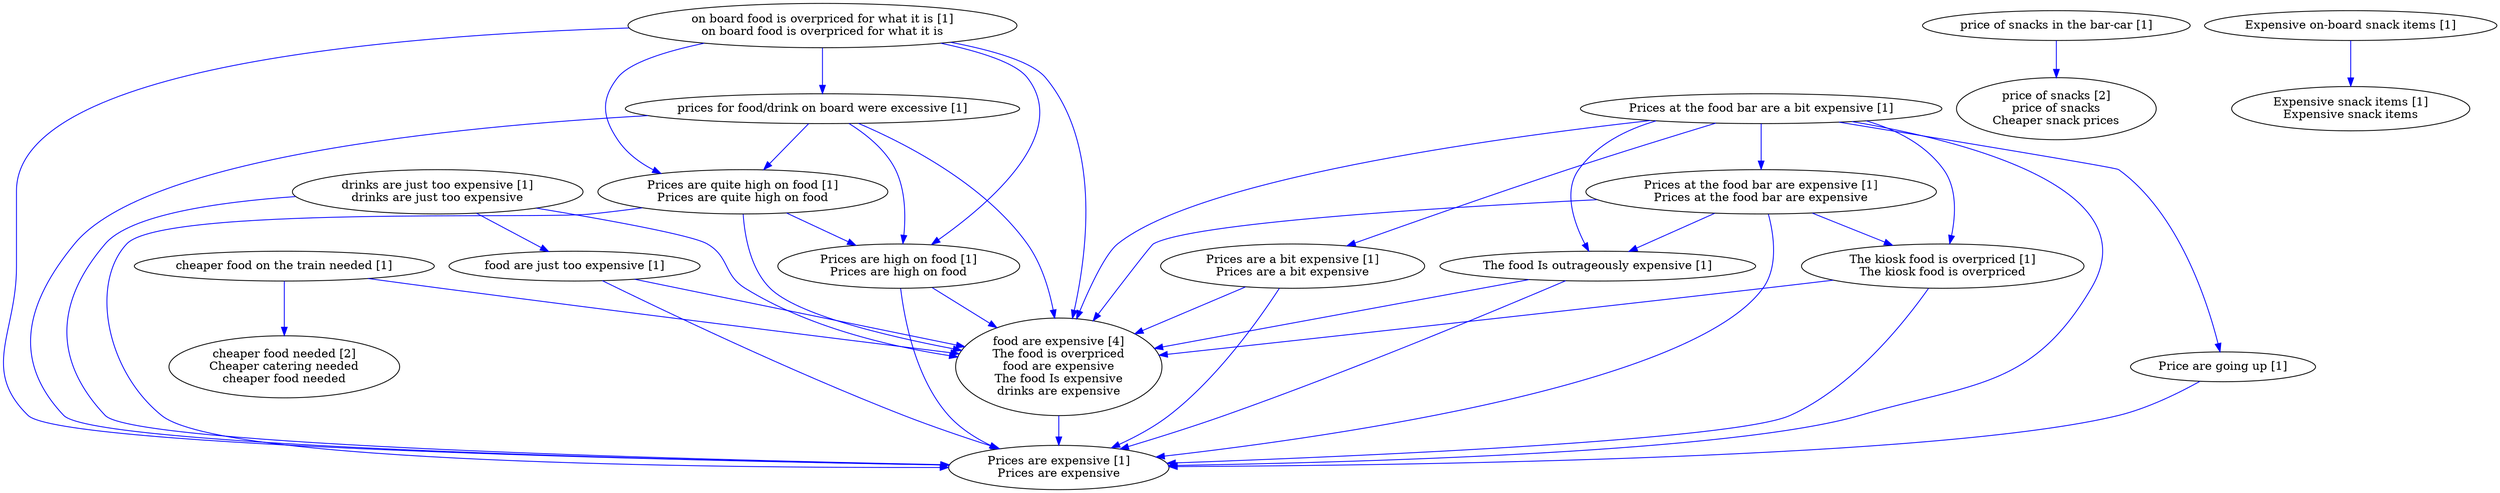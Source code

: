 digraph collapsedGraph {
"cheaper food needed [2]\nCheaper catering needed\ncheaper food needed""price of snacks [2]\nprice of snacks\nCheaper snack prices""food are expensive [4]\nThe food is overpriced\nfood are expensive\nThe food Is expensive\ndrinks are expensive""Expensive on-board snack items [1]""Expensive snack items [1]\nExpensive snack items""Price are going up [1]""Prices are quite high on food [1]\nPrices are quite high on food""Prices are high on food [1]\nPrices are high on food""Prices at the food bar are a bit expensive [1]""Prices at the food bar are expensive [1]\nPrices at the food bar are expensive""Prices are expensive [1]\nPrices are expensive""Prices are a bit expensive [1]\nPrices are a bit expensive""The food Is outrageously expensive [1]""The kiosk food is overpriced [1]\nThe kiosk food is overpriced""cheaper food on the train needed [1]""drinks are just too expensive [1]\ndrinks are just too expensive""food are just too expensive [1]""on board food is overpriced for what it is [1]\non board food is overpriced for what it is""price of snacks in the bar-car [1]""prices for food/drink on board were excessive [1]""Expensive on-board snack items [1]" -> "Expensive snack items [1]\nExpensive snack items" [color=blue]
"Prices are quite high on food [1]\nPrices are quite high on food" -> "Prices are high on food [1]\nPrices are high on food" [color=blue]
"Prices at the food bar are a bit expensive [1]" -> "Prices at the food bar are expensive [1]\nPrices at the food bar are expensive" [color=blue]
"Prices at the food bar are expensive [1]\nPrices at the food bar are expensive" -> "Prices are expensive [1]\nPrices are expensive" [color=blue]
"Prices at the food bar are a bit expensive [1]" -> "Prices are a bit expensive [1]\nPrices are a bit expensive" [color=blue]
"Prices are a bit expensive [1]\nPrices are a bit expensive" -> "Prices are expensive [1]\nPrices are expensive" [color=blue]
"Prices at the food bar are a bit expensive [1]" -> "Prices are expensive [1]\nPrices are expensive" [color=blue]
"Price are going up [1]" -> "Prices are expensive [1]\nPrices are expensive" [color=blue]
"Prices are quite high on food [1]\nPrices are quite high on food" -> "Prices are expensive [1]\nPrices are expensive" [color=blue]
"Prices are high on food [1]\nPrices are high on food" -> "Prices are expensive [1]\nPrices are expensive" [color=blue]
"Prices at the food bar are a bit expensive [1]" -> "Price are going up [1]" [color=blue]
"Prices at the food bar are a bit expensive [1]" -> "The food Is outrageously expensive [1]" [color=blue]
"Prices at the food bar are expensive [1]\nPrices at the food bar are expensive" -> "The food Is outrageously expensive [1]" [color=blue]
"The food Is outrageously expensive [1]" -> "Prices are expensive [1]\nPrices are expensive" [color=blue]
"Prices at the food bar are a bit expensive [1]" -> "The kiosk food is overpriced [1]\nThe kiosk food is overpriced" [color=blue]
"Prices at the food bar are expensive [1]\nPrices at the food bar are expensive" -> "The kiosk food is overpriced [1]\nThe kiosk food is overpriced" [color=blue]
"The kiosk food is overpriced [1]\nThe kiosk food is overpriced" -> "Prices are expensive [1]\nPrices are expensive" [color=blue]
"food are expensive [4]\nThe food is overpriced\nfood are expensive\nThe food Is expensive\ndrinks are expensive" -> "Prices are expensive [1]\nPrices are expensive" [color=blue]
"cheaper food on the train needed [1]" -> "cheaper food needed [2]\nCheaper catering needed\ncheaper food needed" [color=blue]
"Prices at the food bar are a bit expensive [1]" -> "food are expensive [4]\nThe food is overpriced\nfood are expensive\nThe food Is expensive\ndrinks are expensive" [color=blue]
"Prices at the food bar are expensive [1]\nPrices at the food bar are expensive" -> "food are expensive [4]\nThe food is overpriced\nfood are expensive\nThe food Is expensive\ndrinks are expensive" [color=blue]
"Prices are a bit expensive [1]\nPrices are a bit expensive" -> "food are expensive [4]\nThe food is overpriced\nfood are expensive\nThe food Is expensive\ndrinks are expensive" [color=blue]
"The food Is outrageously expensive [1]" -> "food are expensive [4]\nThe food is overpriced\nfood are expensive\nThe food Is expensive\ndrinks are expensive" [color=blue]
"drinks are just too expensive [1]\ndrinks are just too expensive" -> "Prices are expensive [1]\nPrices are expensive" [color=blue]
"drinks are just too expensive [1]\ndrinks are just too expensive" -> "food are expensive [4]\nThe food is overpriced\nfood are expensive\nThe food Is expensive\ndrinks are expensive" [color=blue]
"Prices are quite high on food [1]\nPrices are quite high on food" -> "food are expensive [4]\nThe food is overpriced\nfood are expensive\nThe food Is expensive\ndrinks are expensive" [color=blue]
"Prices are high on food [1]\nPrices are high on food" -> "food are expensive [4]\nThe food is overpriced\nfood are expensive\nThe food Is expensive\ndrinks are expensive" [color=blue]
"The kiosk food is overpriced [1]\nThe kiosk food is overpriced" -> "food are expensive [4]\nThe food is overpriced\nfood are expensive\nThe food Is expensive\ndrinks are expensive" [color=blue]
"cheaper food on the train needed [1]" -> "food are expensive [4]\nThe food is overpriced\nfood are expensive\nThe food Is expensive\ndrinks are expensive" [color=blue]
"drinks are just too expensive [1]\ndrinks are just too expensive" -> "food are just too expensive [1]" [color=blue]
"food are just too expensive [1]" -> "Prices are expensive [1]\nPrices are expensive" [color=blue]
"food are just too expensive [1]" -> "food are expensive [4]\nThe food is overpriced\nfood are expensive\nThe food Is expensive\ndrinks are expensive" [color=blue]
"on board food is overpriced for what it is [1]\non board food is overpriced for what it is" -> "Prices are quite high on food [1]\nPrices are quite high on food" [color=blue]
"on board food is overpriced for what it is [1]\non board food is overpriced for what it is" -> "Prices are high on food [1]\nPrices are high on food" [color=blue]
"on board food is overpriced for what it is [1]\non board food is overpriced for what it is" -> "Prices are expensive [1]\nPrices are expensive" [color=blue]
"on board food is overpriced for what it is [1]\non board food is overpriced for what it is" -> "food are expensive [4]\nThe food is overpriced\nfood are expensive\nThe food Is expensive\ndrinks are expensive" [color=blue]
"price of snacks in the bar-car [1]" -> "price of snacks [2]\nprice of snacks\nCheaper snack prices" [color=blue]
"on board food is overpriced for what it is [1]\non board food is overpriced for what it is" -> "prices for food/drink on board were excessive [1]" [color=blue]
"prices for food/drink on board were excessive [1]" -> "Prices are quite high on food [1]\nPrices are quite high on food" [color=blue]
"prices for food/drink on board were excessive [1]" -> "Prices are high on food [1]\nPrices are high on food" [color=blue]
"prices for food/drink on board were excessive [1]" -> "Prices are expensive [1]\nPrices are expensive" [color=blue]
"prices for food/drink on board were excessive [1]" -> "food are expensive [4]\nThe food is overpriced\nfood are expensive\nThe food Is expensive\ndrinks are expensive" [color=blue]
}